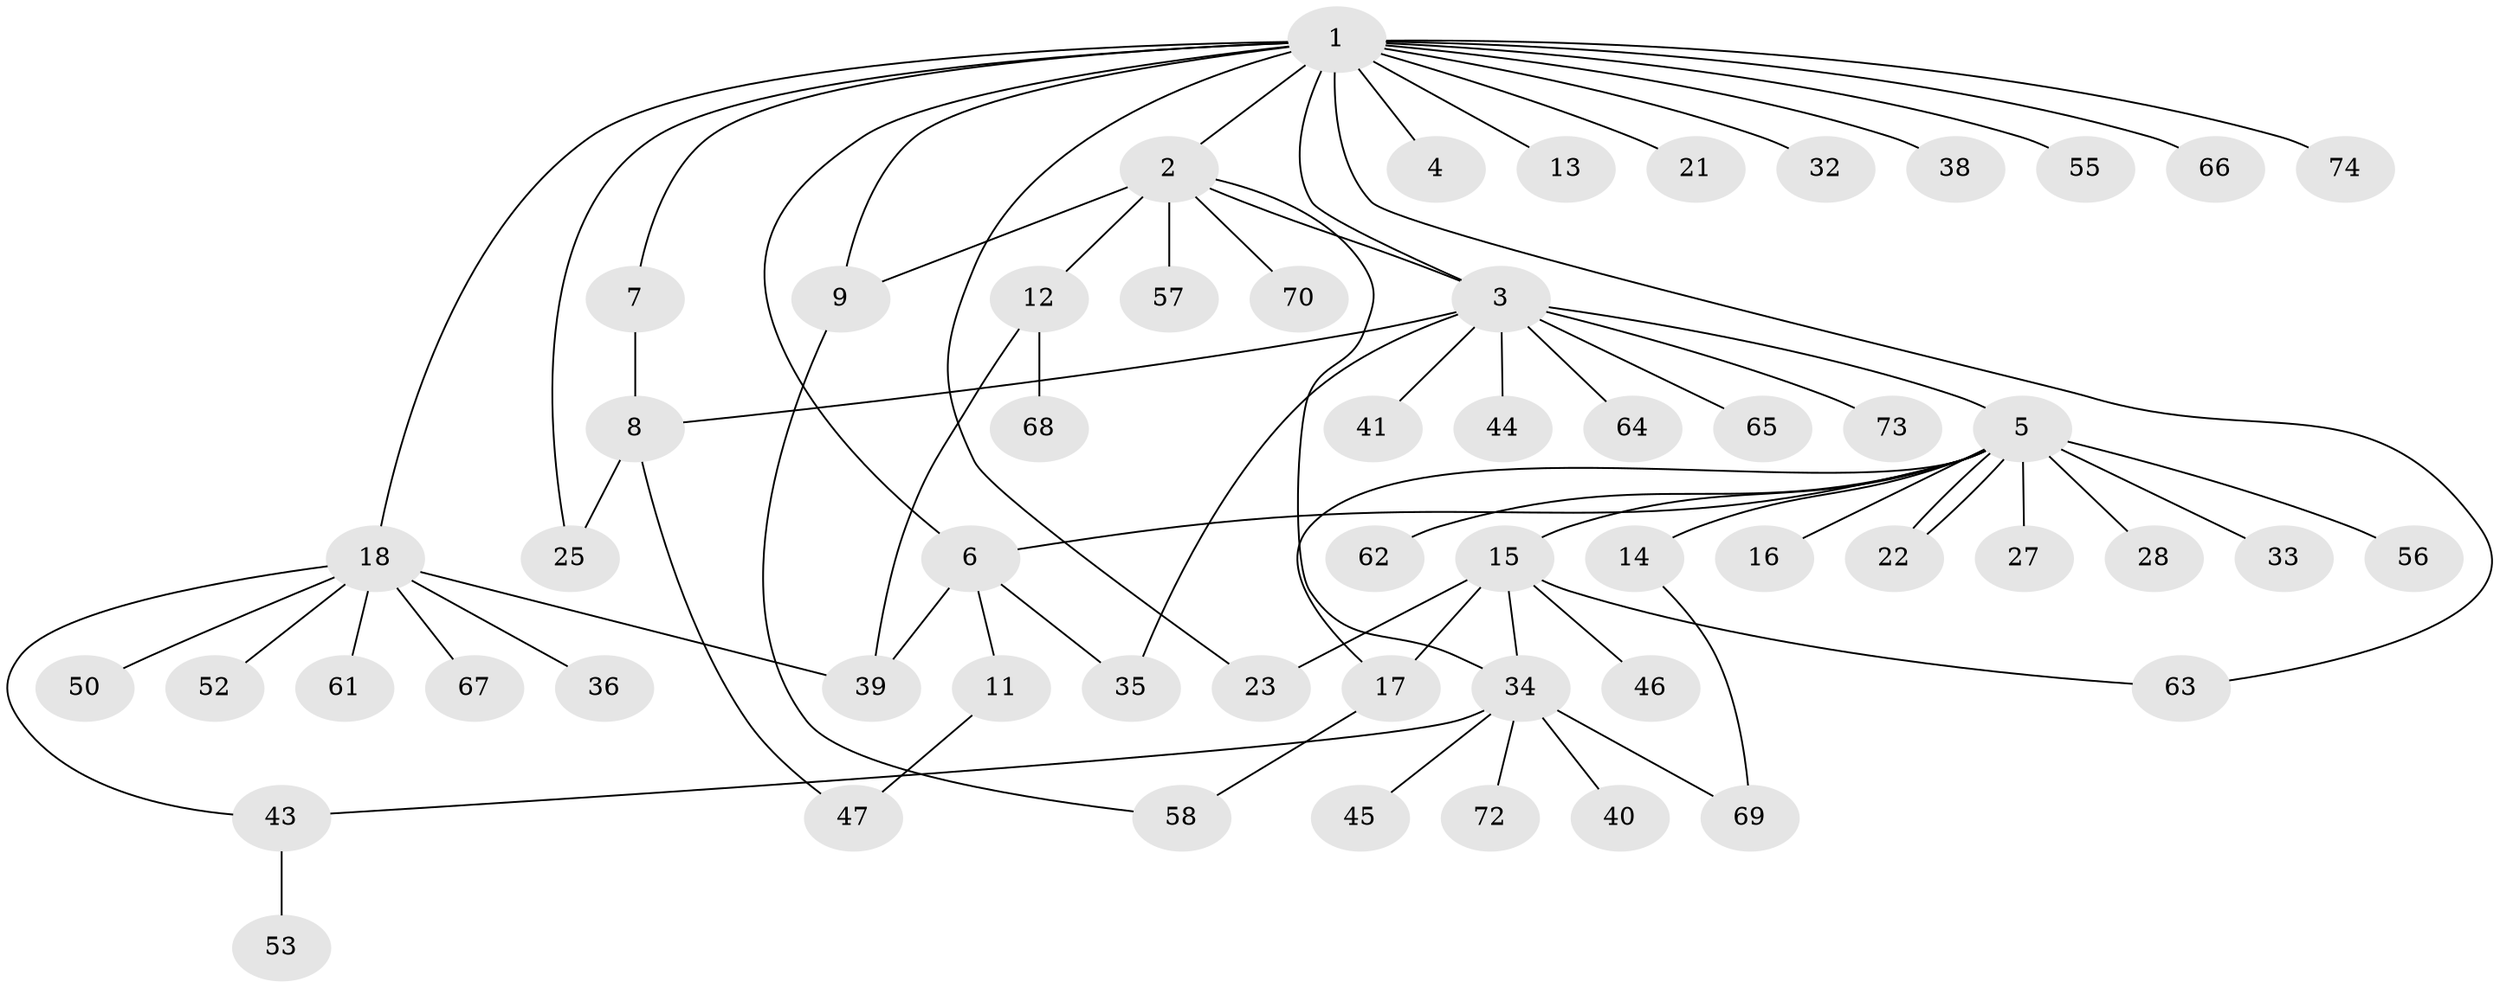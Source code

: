 // Generated by graph-tools (version 1.1) at 2025/51/02/27/25 19:51:59]
// undirected, 57 vertices, 73 edges
graph export_dot {
graph [start="1"]
  node [color=gray90,style=filled];
  1 [super="+29"];
  2 [super="+31"];
  3 [super="+30"];
  4;
  5 [super="+51"];
  6 [super="+48"];
  7;
  8 [super="+20"];
  9 [super="+10"];
  11;
  12 [super="+19"];
  13;
  14 [super="+54"];
  15 [super="+49"];
  16;
  17 [super="+71"];
  18 [super="+24"];
  21;
  22;
  23 [super="+26"];
  25;
  27 [super="+42"];
  28;
  32;
  33;
  34 [super="+37"];
  35;
  36;
  38;
  39;
  40;
  41;
  43 [super="+60"];
  44;
  45;
  46;
  47 [super="+59"];
  50;
  52;
  53;
  55;
  56;
  57;
  58;
  61;
  62;
  63;
  64;
  65;
  66;
  67;
  68;
  69;
  70;
  72;
  73;
  74;
  1 -- 2;
  1 -- 4;
  1 -- 6;
  1 -- 7;
  1 -- 9;
  1 -- 13;
  1 -- 18;
  1 -- 21;
  1 -- 25;
  1 -- 32;
  1 -- 38;
  1 -- 55;
  1 -- 63;
  1 -- 66;
  1 -- 74;
  1 -- 23;
  1 -- 3;
  2 -- 3;
  2 -- 12;
  2 -- 57;
  2 -- 9;
  2 -- 34;
  2 -- 70;
  3 -- 5;
  3 -- 8;
  3 -- 35;
  3 -- 44;
  3 -- 64;
  3 -- 65;
  3 -- 73;
  3 -- 41;
  5 -- 6;
  5 -- 14;
  5 -- 15;
  5 -- 16;
  5 -- 22;
  5 -- 22;
  5 -- 27;
  5 -- 28;
  5 -- 33;
  5 -- 56;
  5 -- 62;
  5 -- 17;
  6 -- 11;
  6 -- 35;
  6 -- 39;
  7 -- 8;
  8 -- 25;
  8 -- 47;
  9 -- 58;
  11 -- 47;
  12 -- 68;
  12 -- 39;
  14 -- 69;
  15 -- 17;
  15 -- 23;
  15 -- 34;
  15 -- 46;
  15 -- 63;
  17 -- 58;
  18 -- 36;
  18 -- 43;
  18 -- 67;
  18 -- 50;
  18 -- 52;
  18 -- 39;
  18 -- 61;
  34 -- 45;
  34 -- 69;
  34 -- 72;
  34 -- 40;
  34 -- 43;
  43 -- 53;
}
